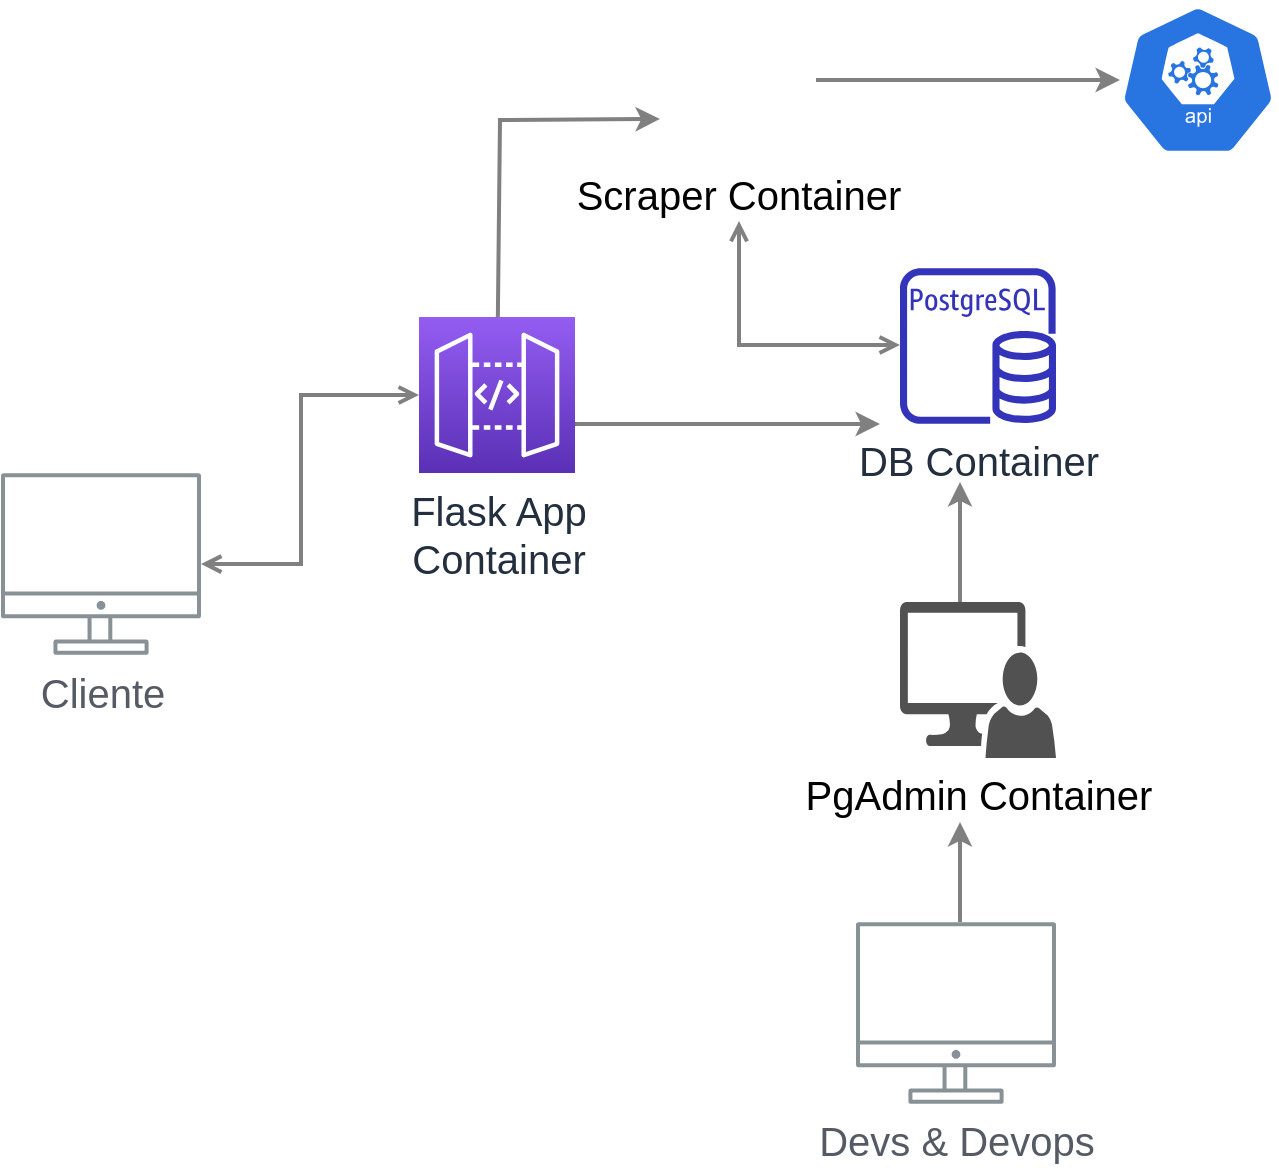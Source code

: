 <mxfile version="13.9.7" type="github">
  <diagram id="Ht1M8jgEwFfnCIfOTk4-" name="Page-1">
    <mxGraphModel dx="1580" dy="849" grid="1" gridSize="10" guides="1" tooltips="1" connect="1" arrows="1" fold="1" page="1" pageScale="1" pageWidth="1169" pageHeight="827" math="0" shadow="0">
      <root>
        <mxCell id="0" />
        <mxCell id="1" parent="0" />
        <mxCell id="UEzPUAAOIrF-is8g5C7q-128" style="edgeStyle=orthogonalEdgeStyle;rounded=0;orthogonalLoop=1;jettySize=auto;html=1;startArrow=open;startFill=0;endArrow=open;endFill=0;strokeWidth=2;strokeColor=#808080;" parent="1" source="UEzPUAAOIrF-is8g5C7q-109" target="UEzPUAAOIrF-is8g5C7q-114" edge="1">
          <mxGeometry relative="1" as="geometry">
            <Array as="points">
              <mxPoint x="310.5" y="461.5" />
              <mxPoint x="310.5" y="376.5" />
            </Array>
          </mxGeometry>
        </mxCell>
        <mxCell id="UEzPUAAOIrF-is8g5C7q-141" style="edgeStyle=orthogonalEdgeStyle;rounded=0;orthogonalLoop=1;jettySize=auto;html=1;startArrow=open;startFill=0;endArrow=open;endFill=0;strokeWidth=2;strokeColor=#808080;" parent="1" target="fDf_TFktBWkrHczZA2oo-6" edge="1">
          <mxGeometry relative="1" as="geometry">
            <mxPoint x="529.5" y="289.5" as="sourcePoint" />
            <mxPoint x="630" y="352" as="targetPoint" />
            <Array as="points">
              <mxPoint x="529.5" y="351.5" />
            </Array>
          </mxGeometry>
        </mxCell>
        <mxCell id="UEzPUAAOIrF-is8g5C7q-109" value="&lt;font style=&quot;font-size: 20px&quot;&gt;Cliente&lt;/font&gt;" style="outlineConnect=0;gradientColor=none;fontColor=#545B64;strokeColor=none;fillColor=#879196;dashed=0;verticalLabelPosition=bottom;verticalAlign=top;align=center;html=1;fontSize=12;fontStyle=0;aspect=fixed;shape=mxgraph.aws4.illustration_desktop;pointerEvents=1;labelBackgroundColor=#ffffff;" parent="1" vertex="1">
          <mxGeometry x="160.5" y="415.5" width="100" height="91" as="geometry" />
        </mxCell>
        <mxCell id="UEzPUAAOIrF-is8g5C7q-114" value="&lt;font style=&quot;font-size: 20px&quot;&gt;Flask App&lt;br&gt;Container&lt;br&gt;&lt;/font&gt;" style="outlineConnect=0;fontColor=#232F3E;gradientColor=#945DF2;gradientDirection=north;fillColor=#5A30B5;strokeColor=#ffffff;dashed=0;verticalLabelPosition=bottom;verticalAlign=top;align=center;html=1;fontSize=12;fontStyle=0;aspect=fixed;shape=mxgraph.aws4.resourceIcon;resIcon=mxgraph.aws4.api_gateway;labelBackgroundColor=#ffffff;" parent="1" vertex="1">
          <mxGeometry x="369.5" y="337.5" width="78" height="78" as="geometry" />
        </mxCell>
        <mxCell id="fDf_TFktBWkrHczZA2oo-5" value="Scraper Container" style="shape=image;html=1;verticalAlign=top;verticalLabelPosition=bottom;labelBackgroundColor=#ffffff;imageAspect=0;aspect=fixed;image=https://cdn2.iconfinder.com/data/icons/oxygen/64x64/mimetypes/text-x-python.png;fontSize=20;" vertex="1" parent="1">
          <mxGeometry x="490" y="180" width="78" height="78" as="geometry" />
        </mxCell>
        <mxCell id="fDf_TFktBWkrHczZA2oo-6" value="DB Container" style="outlineConnect=0;fontColor=#232F3E;gradientColor=none;fillColor=#3334B9;strokeColor=none;dashed=0;verticalLabelPosition=bottom;verticalAlign=top;align=center;html=1;fontSize=20;fontStyle=0;aspect=fixed;pointerEvents=1;shape=mxgraph.aws4.rds_postgresql_instance;" vertex="1" parent="1">
          <mxGeometry x="610" y="313" width="78" height="78" as="geometry" />
        </mxCell>
        <mxCell id="fDf_TFktBWkrHczZA2oo-7" value="" style="endArrow=classic;html=1;fontSize=20;strokeWidth=2;rounded=0;strokeColor=#808080;entryX=0;entryY=0.75;entryDx=0;entryDy=0;" edge="1" parent="1" source="UEzPUAAOIrF-is8g5C7q-114" target="fDf_TFktBWkrHczZA2oo-5">
          <mxGeometry width="50" height="50" relative="1" as="geometry">
            <mxPoint x="420" y="337.5" as="sourcePoint" />
            <mxPoint x="420" y="239" as="targetPoint" />
            <Array as="points">
              <mxPoint x="410" y="239" />
            </Array>
          </mxGeometry>
        </mxCell>
        <mxCell id="fDf_TFktBWkrHczZA2oo-8" value="PgAdmin Container" style="pointerEvents=1;shadow=0;dashed=0;html=1;strokeColor=none;labelPosition=center;verticalLabelPosition=bottom;verticalAlign=top;align=center;fillColor=#515151;shape=mxgraph.mscae.system_center.admin_console;fontSize=20;" vertex="1" parent="1">
          <mxGeometry x="610" y="480" width="78" height="78" as="geometry" />
        </mxCell>
        <mxCell id="fDf_TFktBWkrHczZA2oo-9" value="" style="endArrow=classic;html=1;fontSize=20;rounded=0;strokeColor=#808080;strokeWidth=2;" edge="1" parent="1">
          <mxGeometry width="50" height="50" relative="1" as="geometry">
            <mxPoint x="640.0" y="640" as="sourcePoint" />
            <mxPoint x="640" y="590" as="targetPoint" />
          </mxGeometry>
        </mxCell>
        <mxCell id="fDf_TFktBWkrHczZA2oo-10" value="" style="endArrow=classic;html=1;fontSize=20;rounded=0;strokeColor=#808080;strokeWidth=2;" edge="1" parent="1">
          <mxGeometry width="50" height="50" relative="1" as="geometry">
            <mxPoint x="447.5" y="391" as="sourcePoint" />
            <mxPoint x="600" y="391" as="targetPoint" />
          </mxGeometry>
        </mxCell>
        <mxCell id="fDf_TFktBWkrHczZA2oo-11" value="&lt;font style=&quot;font-size: 20px&quot;&gt;Devs &amp;amp; Devops&lt;br&gt;&lt;/font&gt;" style="outlineConnect=0;gradientColor=none;fontColor=#545B64;strokeColor=none;fillColor=#879196;dashed=0;verticalLabelPosition=bottom;verticalAlign=top;align=center;html=1;fontSize=12;fontStyle=0;aspect=fixed;shape=mxgraph.aws4.illustration_desktop;pointerEvents=1;labelBackgroundColor=#ffffff;" vertex="1" parent="1">
          <mxGeometry x="588" y="640" width="100" height="91" as="geometry" />
        </mxCell>
        <mxCell id="fDf_TFktBWkrHczZA2oo-15" value="" style="endArrow=classic;html=1;fontSize=20;rounded=0;strokeColor=#808080;strokeWidth=2;" edge="1" parent="1">
          <mxGeometry width="50" height="50" relative="1" as="geometry">
            <mxPoint x="640.0" y="480" as="sourcePoint" />
            <mxPoint x="640" y="420" as="targetPoint" />
          </mxGeometry>
        </mxCell>
        <mxCell id="fDf_TFktBWkrHczZA2oo-17" value="" style="endArrow=classic;html=1;fontSize=20;rounded=0;strokeColor=#808080;strokeWidth=2;exitX=1;exitY=0.5;exitDx=0;exitDy=0;" edge="1" parent="1" source="fDf_TFktBWkrHczZA2oo-5">
          <mxGeometry width="50" height="50" relative="1" as="geometry">
            <mxPoint x="750" y="550" as="sourcePoint" />
            <mxPoint x="720" y="219" as="targetPoint" />
          </mxGeometry>
        </mxCell>
        <mxCell id="fDf_TFktBWkrHczZA2oo-18" value="" style="html=1;dashed=0;whitespace=wrap;fillColor=#2875E2;strokeColor=#ffffff;points=[[0.005,0.63,0],[0.1,0.2,0],[0.9,0.2,0],[0.5,0,0],[0.995,0.63,0],[0.72,0.99,0],[0.5,1,0],[0.28,0.99,0]];shape=mxgraph.kubernetes.icon;prIcon=api;fontSize=20;" vertex="1" parent="1">
          <mxGeometry x="720" y="180" width="78" height="78" as="geometry" />
        </mxCell>
      </root>
    </mxGraphModel>
  </diagram>
</mxfile>
